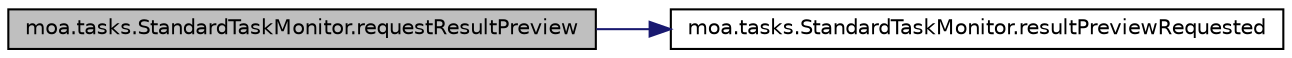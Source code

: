 digraph G
{
  edge [fontname="Helvetica",fontsize="10",labelfontname="Helvetica",labelfontsize="10"];
  node [fontname="Helvetica",fontsize="10",shape=record];
  rankdir=LR;
  Node1 [label="moa.tasks.StandardTaskMonitor.requestResultPreview",height=0.2,width=0.4,color="black", fillcolor="grey75", style="filled" fontcolor="black"];
  Node1 -> Node2 [color="midnightblue",fontsize="10",style="solid",fontname="Helvetica"];
  Node2 [label="moa.tasks.StandardTaskMonitor.resultPreviewRequested",height=0.2,width=0.4,color="black", fillcolor="white", style="filled",URL="$classmoa_1_1tasks_1_1StandardTaskMonitor.html#ad2c6883719fa263e206fed07679dee14",tooltip="Gets whether there is a request for preview the task result."];
}
